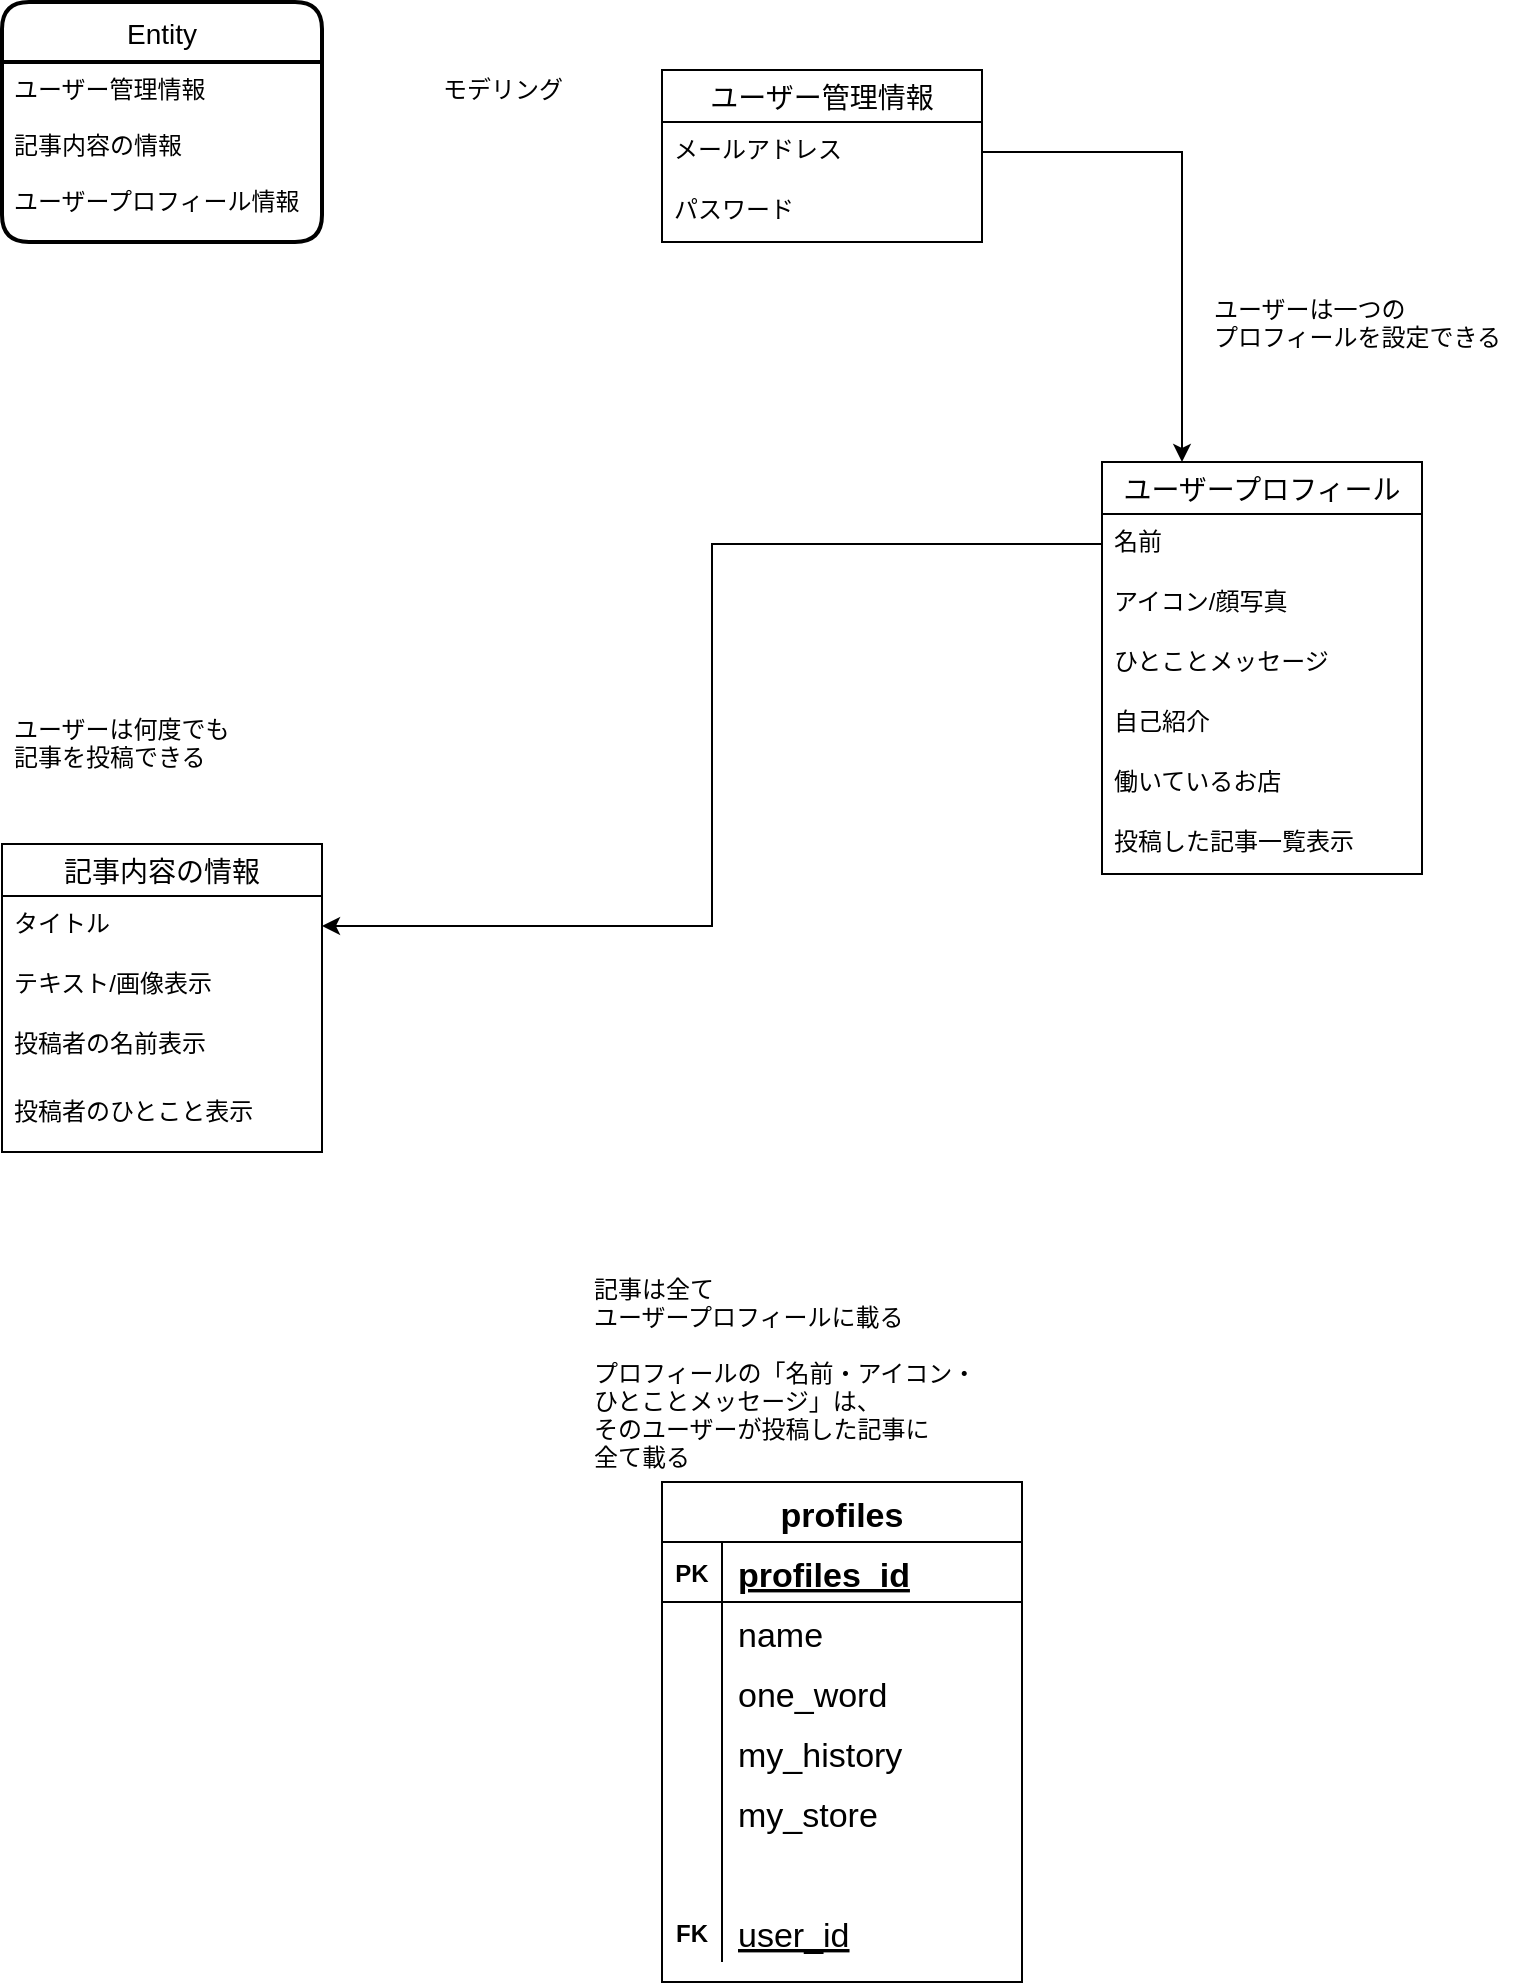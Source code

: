 <mxfile version="13.10.0" type="embed">
    <diagram id="D-c2yUVG0BX4kTCAiIAn" name="ページ1">
        <mxGraphModel dx="877" dy="907" grid="1" gridSize="10" guides="1" tooltips="1" connect="1" arrows="1" fold="1" page="1" pageScale="1" pageWidth="827" pageHeight="1169" math="0" shadow="0">
            <root>
                <mxCell id="0"/>
                <mxCell id="1" parent="0"/>
                <mxCell id="32" value="Entity" style="swimlane;childLayout=stackLayout;horizontal=1;startSize=30;horizontalStack=0;rounded=1;fontSize=14;fontStyle=0;strokeWidth=2;resizeParent=0;resizeLast=1;shadow=0;dashed=0;align=center;" parent="1" vertex="1">
                    <mxGeometry x="10" y="10" width="160" height="120" as="geometry"/>
                </mxCell>
                <mxCell id="33" value="ユーザー管理情報&#10;&#10;記事内容の情報&#10;&#10;ユーザープロフィール情報" style="align=left;strokeColor=none;fillColor=none;spacingLeft=4;fontSize=12;verticalAlign=top;resizable=0;rotatable=0;part=1;" parent="32" vertex="1">
                    <mxGeometry y="30" width="160" height="90" as="geometry"/>
                </mxCell>
                <mxCell id="74" value="ユーザー管理情報" style="swimlane;fontStyle=0;childLayout=stackLayout;horizontal=1;startSize=26;horizontalStack=0;resizeParent=1;resizeParentMax=0;resizeLast=0;collapsible=1;marginBottom=0;align=center;fontSize=14;" parent="1" vertex="1">
                    <mxGeometry x="340" y="44" width="160" height="86" as="geometry"/>
                </mxCell>
                <mxCell id="75" value="メールアドレス&#10;&#10;" style="text;strokeColor=none;fillColor=none;spacingLeft=4;spacingRight=4;overflow=hidden;rotatable=0;points=[[0,0.5],[1,0.5]];portConstraint=eastwest;fontSize=12;" parent="74" vertex="1">
                    <mxGeometry y="26" width="160" height="30" as="geometry"/>
                </mxCell>
                <mxCell id="76" value="パスワード" style="text;strokeColor=none;fillColor=none;spacingLeft=4;spacingRight=4;overflow=hidden;rotatable=0;points=[[0,0.5],[1,0.5]];portConstraint=eastwest;fontSize=12;" parent="74" vertex="1">
                    <mxGeometry y="56" width="160" height="30" as="geometry"/>
                </mxCell>
                <mxCell id="78" value="記事内容の情報" style="swimlane;fontStyle=0;childLayout=stackLayout;horizontal=1;startSize=26;horizontalStack=0;resizeParent=1;resizeParentMax=0;resizeLast=0;collapsible=1;marginBottom=0;align=center;fontSize=14;" parent="1" vertex="1">
                    <mxGeometry x="10" y="431" width="160" height="154" as="geometry"/>
                </mxCell>
                <mxCell id="79" value="タイトル&#10;&#10;&#10;" style="text;strokeColor=none;fillColor=none;spacingLeft=4;spacingRight=4;overflow=hidden;rotatable=0;points=[[0,0.5],[1,0.5]];portConstraint=eastwest;fontSize=12;" parent="78" vertex="1">
                    <mxGeometry y="26" width="160" height="30" as="geometry"/>
                </mxCell>
                <mxCell id="80" value="テキスト/画像表示" style="text;strokeColor=none;fillColor=none;spacingLeft=4;spacingRight=4;overflow=hidden;rotatable=0;points=[[0,0.5],[1,0.5]];portConstraint=eastwest;fontSize=12;" parent="78" vertex="1">
                    <mxGeometry y="56" width="160" height="30" as="geometry"/>
                </mxCell>
                <mxCell id="81" value="投稿者の名前表示" style="text;strokeColor=none;fillColor=none;spacingLeft=4;spacingRight=4;overflow=hidden;rotatable=0;points=[[0,0.5],[1,0.5]];portConstraint=eastwest;fontSize=12;" parent="78" vertex="1">
                    <mxGeometry y="86" width="160" height="34" as="geometry"/>
                </mxCell>
                <mxCell id="84" value="投稿者のひとこと表示" style="text;strokeColor=none;fillColor=none;spacingLeft=4;spacingRight=4;overflow=hidden;rotatable=0;points=[[0,0.5],[1,0.5]];portConstraint=eastwest;fontSize=12;" parent="78" vertex="1">
                    <mxGeometry y="120" width="160" height="34" as="geometry"/>
                </mxCell>
                <mxCell id="82" value="モデリング" style="text;html=1;align=center;verticalAlign=middle;resizable=0;points=[];autosize=1;" parent="1" vertex="1">
                    <mxGeometry x="220" y="44" width="80" height="20" as="geometry"/>
                </mxCell>
                <mxCell id="93" value="ユーザーは何度でも&#10;記事を投稿できる" style="text;strokeColor=none;fillColor=none;spacingLeft=4;spacingRight=4;overflow=hidden;rotatable=0;points=[[0,0.5],[1,0.5]];portConstraint=eastwest;fontSize=12;" parent="1" vertex="1">
                    <mxGeometry x="10" y="360" width="160" height="34" as="geometry"/>
                </mxCell>
                <mxCell id="95" value="ユーザーは一つの&#10;プロフィールを設定できる" style="text;strokeColor=none;fillColor=none;spacingLeft=4;spacingRight=4;overflow=hidden;rotatable=0;points=[[0,0.5],[1,0.5]];portConstraint=eastwest;fontSize=12;" parent="1" vertex="1">
                    <mxGeometry x="610" y="150" width="160" height="34" as="geometry"/>
                </mxCell>
                <mxCell id="96" style="edgeStyle=orthogonalEdgeStyle;rounded=0;orthogonalLoop=1;jettySize=auto;html=1;exitX=1;exitY=0.5;exitDx=0;exitDy=0;entryX=0.25;entryY=0;entryDx=0;entryDy=0;" parent="1" source="75" target="101" edge="1">
                    <mxGeometry relative="1" as="geometry">
                        <mxPoint x="545.0" y="240" as="targetPoint"/>
                        <Array as="points">
                            <mxPoint x="600" y="85"/>
                        </Array>
                    </mxGeometry>
                </mxCell>
                <mxCell id="101" value="ユーザープロフィール" style="swimlane;fontStyle=0;childLayout=stackLayout;horizontal=1;startSize=26;horizontalStack=0;resizeParent=1;resizeParentMax=0;resizeLast=0;collapsible=1;marginBottom=0;align=center;fontSize=14;" parent="1" vertex="1">
                    <mxGeometry x="560" y="240" width="160" height="206" as="geometry"/>
                </mxCell>
                <mxCell id="102" value="名前" style="text;strokeColor=none;fillColor=none;spacingLeft=4;spacingRight=4;overflow=hidden;rotatable=0;points=[[0,0.5],[1,0.5]];portConstraint=eastwest;fontSize=12;" parent="101" vertex="1">
                    <mxGeometry y="26" width="160" height="30" as="geometry"/>
                </mxCell>
                <mxCell id="103" value="アイコン/顔写真" style="text;strokeColor=none;fillColor=none;spacingLeft=4;spacingRight=4;overflow=hidden;rotatable=0;points=[[0,0.5],[1,0.5]];portConstraint=eastwest;fontSize=12;" parent="101" vertex="1">
                    <mxGeometry y="56" width="160" height="30" as="geometry"/>
                </mxCell>
                <mxCell id="104" value="ひとことメッセージ" style="text;strokeColor=none;fillColor=none;spacingLeft=4;spacingRight=4;overflow=hidden;rotatable=0;points=[[0,0.5],[1,0.5]];portConstraint=eastwest;fontSize=12;" parent="101" vertex="1">
                    <mxGeometry y="86" width="160" height="30" as="geometry"/>
                </mxCell>
                <mxCell id="105" value="自己紹介" style="text;strokeColor=none;fillColor=none;spacingLeft=4;spacingRight=4;overflow=hidden;rotatable=0;points=[[0,0.5],[1,0.5]];portConstraint=eastwest;fontSize=12;" parent="101" vertex="1">
                    <mxGeometry y="116" width="160" height="30" as="geometry"/>
                </mxCell>
                <mxCell id="106" value="働いているお店" style="text;strokeColor=none;fillColor=none;spacingLeft=4;spacingRight=4;overflow=hidden;rotatable=0;points=[[0,0.5],[1,0.5]];portConstraint=eastwest;fontSize=12;" parent="101" vertex="1">
                    <mxGeometry y="146" width="160" height="30" as="geometry"/>
                </mxCell>
                <mxCell id="107" value="投稿した記事一覧表示" style="text;strokeColor=none;fillColor=none;spacingLeft=4;spacingRight=4;overflow=hidden;rotatable=0;points=[[0,0.5],[1,0.5]];portConstraint=eastwest;fontSize=12;" parent="101" vertex="1">
                    <mxGeometry y="176" width="160" height="30" as="geometry"/>
                </mxCell>
                <mxCell id="108" value="記事は全て&#10;ユーザープロフィールに載る&#10;&#10;プロフィールの「名前・アイコン・&#10;ひとことメッセージ」は、&#10;そのユーザーが投稿した記事に&#10;全て載る" style="text;strokeColor=none;fillColor=none;spacingLeft=4;spacingRight=4;overflow=hidden;rotatable=0;points=[[0,0.5],[1,0.5]];portConstraint=eastwest;fontSize=12;" parent="1" vertex="1">
                    <mxGeometry x="300" y="640" width="210" height="110" as="geometry"/>
                </mxCell>
                <mxCell id="116" style="edgeStyle=orthogonalEdgeStyle;rounded=0;orthogonalLoop=1;jettySize=auto;html=1;exitX=0;exitY=0.5;exitDx=0;exitDy=0;entryX=1;entryY=0.5;entryDx=0;entryDy=0;" edge="1" parent="1" source="102" target="79">
                    <mxGeometry relative="1" as="geometry"/>
                </mxCell>
                <mxCell id="172" value="profiles" style="shape=table;startSize=30;container=1;collapsible=1;childLayout=tableLayout;fixedRows=1;rowLines=0;fontStyle=1;align=center;resizeLast=1;fontSize=17;" vertex="1" parent="1">
                    <mxGeometry x="340" y="750" width="180" height="250" as="geometry"/>
                </mxCell>
                <mxCell id="173" value="" style="shape=partialRectangle;collapsible=0;dropTarget=0;pointerEvents=0;fillColor=none;top=0;left=0;bottom=1;right=0;points=[[0,0.5],[1,0.5]];portConstraint=eastwest;" vertex="1" parent="172">
                    <mxGeometry y="30" width="180" height="30" as="geometry"/>
                </mxCell>
                <mxCell id="174" value="PK" style="shape=partialRectangle;connectable=0;fillColor=none;top=0;left=0;bottom=0;right=0;fontStyle=1;overflow=hidden;" vertex="1" parent="173">
                    <mxGeometry width="30" height="30" as="geometry"/>
                </mxCell>
                <mxCell id="175" value="profiles_id" style="shape=partialRectangle;connectable=0;fillColor=none;top=0;left=0;bottom=0;right=0;align=left;spacingLeft=6;fontStyle=5;overflow=hidden;fontSize=17;" vertex="1" parent="173">
                    <mxGeometry x="30" width="150" height="30" as="geometry"/>
                </mxCell>
                <mxCell id="176" value="" style="shape=partialRectangle;collapsible=0;dropTarget=0;pointerEvents=0;fillColor=none;top=0;left=0;bottom=0;right=0;points=[[0,0.5],[1,0.5]];portConstraint=eastwest;" vertex="1" parent="172">
                    <mxGeometry y="60" width="180" height="30" as="geometry"/>
                </mxCell>
                <mxCell id="177" value="" style="shape=partialRectangle;connectable=0;fillColor=none;top=0;left=0;bottom=0;right=0;editable=1;overflow=hidden;" vertex="1" parent="176">
                    <mxGeometry width="30" height="30" as="geometry"/>
                </mxCell>
                <mxCell id="178" value="name" style="shape=partialRectangle;connectable=0;fillColor=none;top=0;left=0;bottom=0;right=0;align=left;spacingLeft=6;overflow=hidden;fontSize=17;" vertex="1" parent="176">
                    <mxGeometry x="30" width="150" height="30" as="geometry"/>
                </mxCell>
                <mxCell id="179" value="" style="shape=partialRectangle;collapsible=0;dropTarget=0;pointerEvents=0;fillColor=none;top=0;left=0;bottom=0;right=0;points=[[0,0.5],[1,0.5]];portConstraint=eastwest;" vertex="1" parent="172">
                    <mxGeometry y="90" width="180" height="30" as="geometry"/>
                </mxCell>
                <mxCell id="180" value="" style="shape=partialRectangle;connectable=0;fillColor=none;top=0;left=0;bottom=0;right=0;editable=1;overflow=hidden;" vertex="1" parent="179">
                    <mxGeometry width="30" height="30" as="geometry"/>
                </mxCell>
                <mxCell id="181" value="one_word" style="shape=partialRectangle;connectable=0;fillColor=none;top=0;left=0;bottom=0;right=0;align=left;spacingLeft=6;overflow=hidden;fontSize=17;" vertex="1" parent="179">
                    <mxGeometry x="30" width="150" height="30" as="geometry"/>
                </mxCell>
                <mxCell id="182" value="" style="shape=partialRectangle;collapsible=0;dropTarget=0;pointerEvents=0;fillColor=none;top=0;left=0;bottom=0;right=0;points=[[0,0.5],[1,0.5]];portConstraint=eastwest;" vertex="1" parent="172">
                    <mxGeometry y="120" width="180" height="30" as="geometry"/>
                </mxCell>
                <mxCell id="183" value="" style="shape=partialRectangle;connectable=0;fillColor=none;top=0;left=0;bottom=0;right=0;editable=1;overflow=hidden;" vertex="1" parent="182">
                    <mxGeometry width="30" height="30" as="geometry"/>
                </mxCell>
                <mxCell id="184" value="my_history" style="shape=partialRectangle;connectable=0;fillColor=none;top=0;left=0;bottom=0;right=0;align=left;spacingLeft=6;overflow=hidden;fontSize=17;" vertex="1" parent="182">
                    <mxGeometry x="30" width="150" height="30" as="geometry"/>
                </mxCell>
                <mxCell id="185" value="" style="shape=partialRectangle;collapsible=0;dropTarget=0;pointerEvents=0;fillColor=none;top=0;left=0;bottom=0;right=0;points=[[0,0.5],[1,0.5]];portConstraint=eastwest;" vertex="1" parent="172">
                    <mxGeometry y="150" width="180" height="30" as="geometry"/>
                </mxCell>
                <mxCell id="186" value="" style="shape=partialRectangle;connectable=0;fillColor=none;top=0;left=0;bottom=0;right=0;editable=1;overflow=hidden;" vertex="1" parent="185">
                    <mxGeometry width="30" height="30" as="geometry"/>
                </mxCell>
                <mxCell id="187" value="my_store" style="shape=partialRectangle;connectable=0;fillColor=none;top=0;left=0;bottom=0;right=0;align=left;spacingLeft=6;overflow=hidden;fontSize=17;" vertex="1" parent="185">
                    <mxGeometry x="30" width="150" height="30" as="geometry"/>
                </mxCell>
                <mxCell id="188" value="" style="shape=partialRectangle;collapsible=0;dropTarget=0;pointerEvents=0;fillColor=none;top=0;left=0;bottom=0;right=0;points=[[0,0.5],[1,0.5]];portConstraint=eastwest;" vertex="1" parent="172">
                    <mxGeometry y="180" width="180" height="30" as="geometry"/>
                </mxCell>
                <mxCell id="189" value="" style="shape=partialRectangle;connectable=0;fillColor=none;top=0;left=0;bottom=0;right=0;editable=1;overflow=hidden;" vertex="1" parent="188">
                    <mxGeometry width="30" height="30" as="geometry"/>
                </mxCell>
                <mxCell id="190" value="" style="shape=partialRectangle;connectable=0;fillColor=none;top=0;left=0;bottom=0;right=0;align=left;spacingLeft=6;overflow=hidden;" vertex="1" parent="188">
                    <mxGeometry x="30" width="150" height="30" as="geometry"/>
                </mxCell>
                <mxCell id="191" value="" style="shape=partialRectangle;collapsible=0;dropTarget=0;pointerEvents=0;fillColor=none;top=0;left=0;bottom=0;right=0;points=[[0,0.5],[1,0.5]];portConstraint=eastwest;" vertex="1" parent="172">
                    <mxGeometry y="210" width="180" height="30" as="geometry"/>
                </mxCell>
                <mxCell id="192" value="FK" style="shape=partialRectangle;connectable=0;fillColor=none;top=0;left=0;bottom=0;right=0;editable=1;overflow=hidden;fontSize=12;fontStyle=1" vertex="1" parent="191">
                    <mxGeometry width="30" height="30" as="geometry"/>
                </mxCell>
                <mxCell id="193" value="user_id" style="shape=partialRectangle;connectable=0;fillColor=none;top=0;left=0;bottom=0;right=0;align=left;spacingLeft=6;overflow=hidden;fontSize=17;fontStyle=4" vertex="1" parent="191">
                    <mxGeometry x="30" width="150" height="30" as="geometry"/>
                </mxCell>
            </root>
        </mxGraphModel>
    </diagram>
</mxfile>